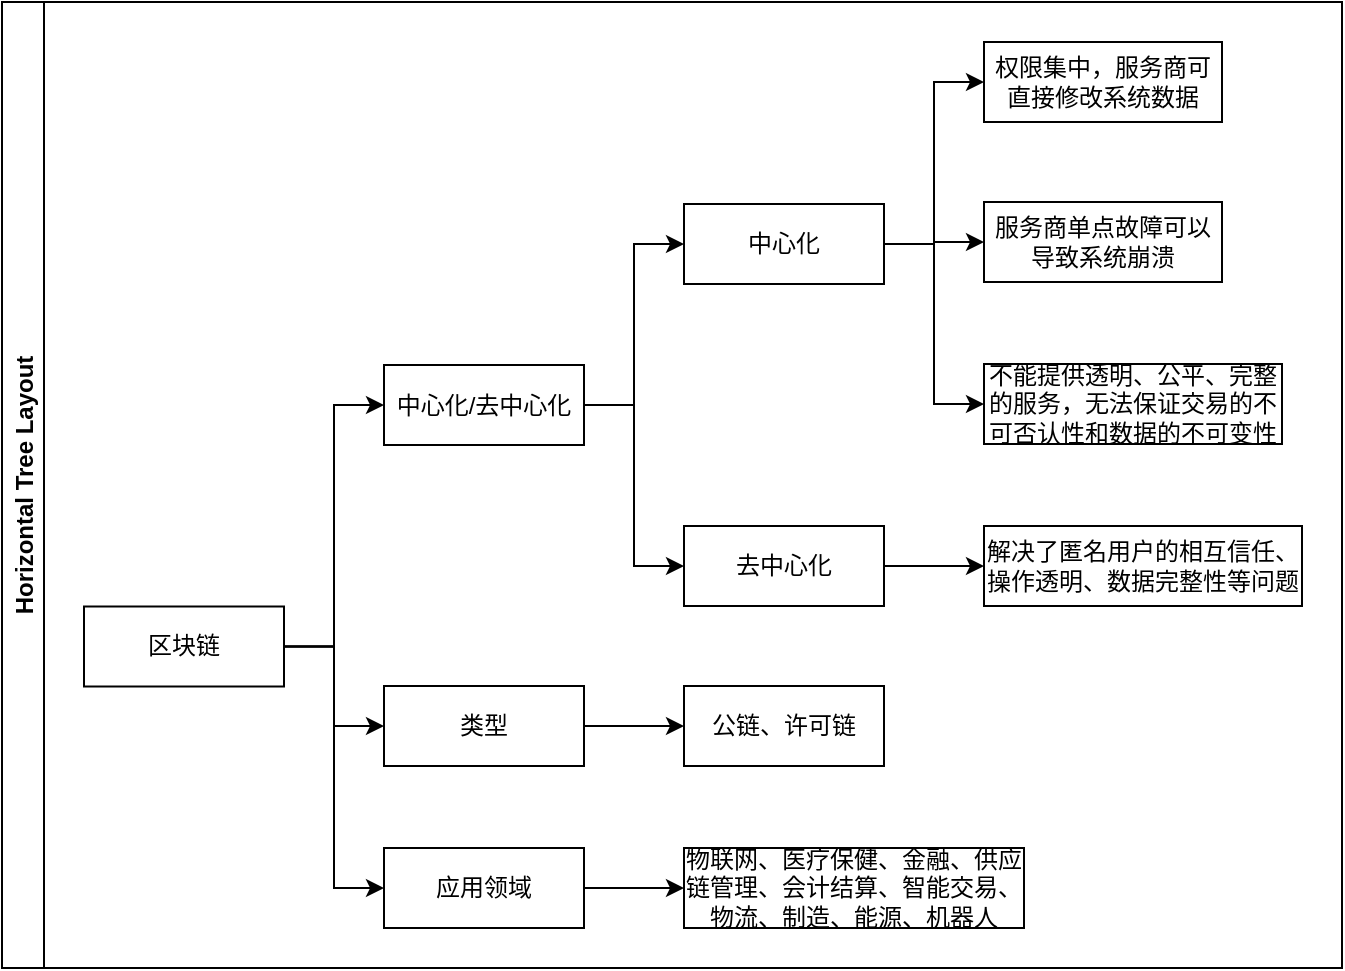 <mxfile version="15.4.3" type="github">
  <diagram id="IvNZak7vHXGWCKo7ouSj" name="Page-1">
    <mxGraphModel dx="1342" dy="582" grid="1" gridSize="10" guides="1" tooltips="1" connect="1" arrows="1" fold="1" page="1" pageScale="1" pageWidth="827" pageHeight="1169" math="0" shadow="0">
      <root>
        <mxCell id="0" />
        <mxCell id="1" parent="0" />
        <mxCell id="SN7SD-uxnaHi_wxsUFxO-20" value="Horizontal Tree Layout" style="swimlane;startSize=21;horizontal=0;childLayout=treeLayout;horizontalTree=1;resizable=0;containerType=tree;" vertex="1" parent="1">
          <mxGeometry x="149" y="160" width="670" height="483" as="geometry" />
        </mxCell>
        <mxCell id="SN7SD-uxnaHi_wxsUFxO-21" value="区块链" style="whiteSpace=wrap;html=1;" vertex="1" parent="SN7SD-uxnaHi_wxsUFxO-20">
          <mxGeometry x="41" y="302.25" width="100" height="40" as="geometry" />
        </mxCell>
        <mxCell id="SN7SD-uxnaHi_wxsUFxO-22" value="中心化/去中心化" style="whiteSpace=wrap;html=1;" vertex="1" parent="SN7SD-uxnaHi_wxsUFxO-20">
          <mxGeometry x="191" y="181.5" width="100" height="40" as="geometry" />
        </mxCell>
        <mxCell id="SN7SD-uxnaHi_wxsUFxO-23" value="" style="edgeStyle=elbowEdgeStyle;elbow=horizontal;html=1;rounded=0;" edge="1" parent="SN7SD-uxnaHi_wxsUFxO-20" source="SN7SD-uxnaHi_wxsUFxO-21" target="SN7SD-uxnaHi_wxsUFxO-22">
          <mxGeometry relative="1" as="geometry" />
        </mxCell>
        <mxCell id="SN7SD-uxnaHi_wxsUFxO-24" value="应用领域" style="whiteSpace=wrap;html=1;" vertex="1" parent="SN7SD-uxnaHi_wxsUFxO-20">
          <mxGeometry x="191" y="423" width="100" height="40" as="geometry" />
        </mxCell>
        <mxCell id="SN7SD-uxnaHi_wxsUFxO-25" value="" style="edgeStyle=elbowEdgeStyle;elbow=horizontal;html=1;rounded=0;" edge="1" parent="SN7SD-uxnaHi_wxsUFxO-20" source="SN7SD-uxnaHi_wxsUFxO-21" target="SN7SD-uxnaHi_wxsUFxO-24">
          <mxGeometry relative="1" as="geometry" />
        </mxCell>
        <mxCell id="SN7SD-uxnaHi_wxsUFxO-26" value="" style="edgeStyle=elbowEdgeStyle;elbow=horizontal;html=1;rounded=0;" edge="1" target="SN7SD-uxnaHi_wxsUFxO-27" source="SN7SD-uxnaHi_wxsUFxO-21" parent="SN7SD-uxnaHi_wxsUFxO-20">
          <mxGeometry relative="1" as="geometry">
            <mxPoint x="271" y="-973.6" as="sourcePoint" />
          </mxGeometry>
        </mxCell>
        <mxCell id="SN7SD-uxnaHi_wxsUFxO-27" value="类型" style="whiteSpace=wrap;html=1;" vertex="1" parent="SN7SD-uxnaHi_wxsUFxO-20">
          <mxGeometry x="191" y="342" width="100" height="40" as="geometry" />
        </mxCell>
        <mxCell id="SN7SD-uxnaHi_wxsUFxO-30" value="" style="edgeStyle=elbowEdgeStyle;elbow=horizontal;html=1;rounded=0;exitX=1;exitY=0.5;exitDx=0;exitDy=0;" edge="1" target="SN7SD-uxnaHi_wxsUFxO-31" source="SN7SD-uxnaHi_wxsUFxO-24" parent="SN7SD-uxnaHi_wxsUFxO-20">
          <mxGeometry relative="1" as="geometry">
            <mxPoint x="271" y="-893.6" as="sourcePoint" />
          </mxGeometry>
        </mxCell>
        <mxCell id="SN7SD-uxnaHi_wxsUFxO-31" value="物联网、医疗保健、金融、供应链管理、会计结算、智能交易、物流、制造、能源、机器人" style="whiteSpace=wrap;html=1;" vertex="1" parent="SN7SD-uxnaHi_wxsUFxO-20">
          <mxGeometry x="341" y="423" width="170" height="40" as="geometry" />
        </mxCell>
        <mxCell id="SN7SD-uxnaHi_wxsUFxO-39" value="" style="edgeStyle=elbowEdgeStyle;elbow=horizontal;html=1;rounded=0;" edge="1" target="SN7SD-uxnaHi_wxsUFxO-40" source="SN7SD-uxnaHi_wxsUFxO-22" parent="SN7SD-uxnaHi_wxsUFxO-20">
          <mxGeometry relative="1" as="geometry">
            <mxPoint x="290" y="-451.6" as="sourcePoint" />
          </mxGeometry>
        </mxCell>
        <mxCell id="SN7SD-uxnaHi_wxsUFxO-40" value="中心化" style="whiteSpace=wrap;html=1;" vertex="1" parent="SN7SD-uxnaHi_wxsUFxO-20">
          <mxGeometry x="341" y="101" width="100" height="40" as="geometry" />
        </mxCell>
        <mxCell id="SN7SD-uxnaHi_wxsUFxO-41" value="" style="edgeStyle=elbowEdgeStyle;elbow=horizontal;html=1;rounded=0;" edge="1" target="SN7SD-uxnaHi_wxsUFxO-42" source="SN7SD-uxnaHi_wxsUFxO-22" parent="SN7SD-uxnaHi_wxsUFxO-20">
          <mxGeometry relative="1" as="geometry">
            <mxPoint x="440" y="-532.5" as="sourcePoint" />
          </mxGeometry>
        </mxCell>
        <mxCell id="SN7SD-uxnaHi_wxsUFxO-42" value="去中心化" style="whiteSpace=wrap;html=1;" vertex="1" parent="SN7SD-uxnaHi_wxsUFxO-20">
          <mxGeometry x="341" y="262" width="100" height="40" as="geometry" />
        </mxCell>
        <mxCell id="SN7SD-uxnaHi_wxsUFxO-43" value="" style="edgeStyle=elbowEdgeStyle;elbow=horizontal;html=1;rounded=0;" edge="1" target="SN7SD-uxnaHi_wxsUFxO-44" source="SN7SD-uxnaHi_wxsUFxO-40" parent="SN7SD-uxnaHi_wxsUFxO-20">
          <mxGeometry relative="1" as="geometry">
            <mxPoint x="440" y="-411.6" as="sourcePoint" />
          </mxGeometry>
        </mxCell>
        <mxCell id="SN7SD-uxnaHi_wxsUFxO-44" value="权限集中，服务商可直接修改系统数据" style="whiteSpace=wrap;html=1;" vertex="1" parent="SN7SD-uxnaHi_wxsUFxO-20">
          <mxGeometry x="491" y="20" width="119" height="40" as="geometry" />
        </mxCell>
        <mxCell id="SN7SD-uxnaHi_wxsUFxO-47" value="" style="edgeStyle=elbowEdgeStyle;elbow=horizontal;html=1;rounded=0;" edge="1" target="SN7SD-uxnaHi_wxsUFxO-48" source="SN7SD-uxnaHi_wxsUFxO-40" parent="SN7SD-uxnaHi_wxsUFxO-20">
          <mxGeometry relative="1" as="geometry">
            <mxPoint x="590" y="-452.2" as="sourcePoint" />
          </mxGeometry>
        </mxCell>
        <mxCell id="SN7SD-uxnaHi_wxsUFxO-48" value="服务商单点故障可以导致系统崩溃" style="whiteSpace=wrap;html=1;" vertex="1" parent="SN7SD-uxnaHi_wxsUFxO-20">
          <mxGeometry x="491" y="100" width="119" height="40" as="geometry" />
        </mxCell>
        <mxCell id="SN7SD-uxnaHi_wxsUFxO-49" value="" style="edgeStyle=elbowEdgeStyle;elbow=horizontal;html=1;rounded=0;" edge="1" target="SN7SD-uxnaHi_wxsUFxO-50" source="SN7SD-uxnaHi_wxsUFxO-42" parent="SN7SD-uxnaHi_wxsUFxO-20">
          <mxGeometry relative="1" as="geometry">
            <mxPoint x="440" y="-214.7" as="sourcePoint" />
          </mxGeometry>
        </mxCell>
        <mxCell id="SN7SD-uxnaHi_wxsUFxO-50" value="解决了匿名用户的相互信任、操作透明、数据完整性等问题" style="whiteSpace=wrap;html=1;" vertex="1" parent="SN7SD-uxnaHi_wxsUFxO-20">
          <mxGeometry x="491" y="262" width="159" height="40" as="geometry" />
        </mxCell>
        <mxCell id="SN7SD-uxnaHi_wxsUFxO-51" value="" style="edgeStyle=elbowEdgeStyle;elbow=horizontal;html=1;rounded=0;" edge="1" target="SN7SD-uxnaHi_wxsUFxO-52" source="SN7SD-uxnaHi_wxsUFxO-40" parent="SN7SD-uxnaHi_wxsUFxO-20">
          <mxGeometry relative="1" as="geometry">
            <mxPoint x="590" y="-276.7" as="sourcePoint" />
          </mxGeometry>
        </mxCell>
        <mxCell id="SN7SD-uxnaHi_wxsUFxO-52" value="不能提供透明、公平、完整的服务，无法保证交易的不可否认性和数据的不可变性" style="whiteSpace=wrap;html=1;" vertex="1" parent="SN7SD-uxnaHi_wxsUFxO-20">
          <mxGeometry x="491" y="181" width="149" height="40" as="geometry" />
        </mxCell>
        <mxCell id="SN7SD-uxnaHi_wxsUFxO-83" value="" style="edgeStyle=elbowEdgeStyle;elbow=horizontal;html=1;rounded=0;" edge="1" target="SN7SD-uxnaHi_wxsUFxO-84" source="SN7SD-uxnaHi_wxsUFxO-27" parent="SN7SD-uxnaHi_wxsUFxO-20">
          <mxGeometry relative="1" as="geometry">
            <mxPoint x="290" y="482.25" as="sourcePoint" />
          </mxGeometry>
        </mxCell>
        <mxCell id="SN7SD-uxnaHi_wxsUFxO-84" value="公链、许可链" style="whiteSpace=wrap;html=1;" vertex="1" parent="SN7SD-uxnaHi_wxsUFxO-20">
          <mxGeometry x="341" y="342" width="100" height="40" as="geometry" />
        </mxCell>
      </root>
    </mxGraphModel>
  </diagram>
</mxfile>
